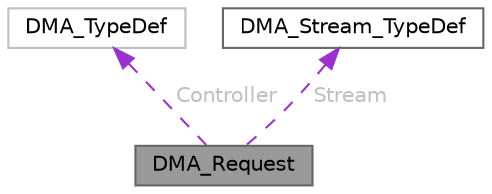 digraph "DMA_Request"
{
 // LATEX_PDF_SIZE
  bgcolor="transparent";
  edge [fontname=Helvetica,fontsize=10,labelfontname=Helvetica,labelfontsize=10];
  node [fontname=Helvetica,fontsize=10,shape=box,height=0.2,width=0.4];
  Node1 [id="Node000001",label="DMA_Request",height=0.2,width=0.4,color="gray40", fillcolor="grey60", style="filled", fontcolor="black",tooltip=" "];
  Node2 -> Node1 [id="edge1_Node000001_Node000002",dir="back",color="darkorchid3",style="dashed",tooltip=" ",label=" Controller",fontcolor="grey" ];
  Node2 [id="Node000002",label="DMA_TypeDef",height=0.2,width=0.4,color="grey75", fillcolor="white", style="filled",URL="$struct_d_m_a___type_def.html",tooltip=" "];
  Node3 -> Node1 [id="edge2_Node000001_Node000003",dir="back",color="darkorchid3",style="dashed",tooltip=" ",label=" Stream",fontcolor="grey" ];
  Node3 [id="Node000003",label="DMA_Stream_TypeDef",height=0.2,width=0.4,color="gray40", fillcolor="white", style="filled",URL="$struct_d_m_a___stream___type_def.html",tooltip="DMA Controller."];
}
